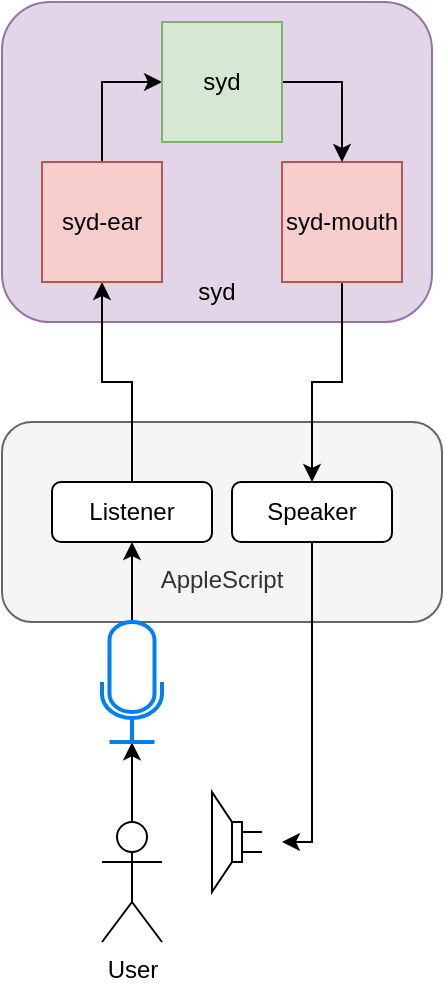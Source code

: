<mxfile version="12.9.12" type="device"><diagram id="Ht63LcuBiJfGTzZSE4en" name="Page-1"><mxGraphModel dx="736" dy="1612" grid="1" gridSize="10" guides="1" tooltips="1" connect="1" arrows="1" fold="1" page="1" pageScale="1" pageWidth="850" pageHeight="1100" math="0" shadow="0"><root><mxCell id="0"/><mxCell id="1" parent="0"/><mxCell id="9kHOKpgOOPEAS_3t-06y-22" value="&lt;br&gt;&lt;br&gt;&lt;br&gt;&lt;br&gt;&lt;br&gt;&lt;br&gt;&lt;br&gt;&lt;br&gt;&lt;br&gt;syd" style="rounded=1;whiteSpace=wrap;html=1;fillColor=#e1d5e7;strokeColor=#9673a6;" vertex="1" parent="1"><mxGeometry x="310" y="-50" width="215" height="160" as="geometry"/></mxCell><mxCell id="9kHOKpgOOPEAS_3t-06y-13" value="&lt;br&gt;&lt;br&gt;&lt;br&gt;&lt;br&gt;AppleScript" style="rounded=1;whiteSpace=wrap;html=1;fillColor=#f5f5f5;strokeColor=#666666;fontColor=#333333;" vertex="1" parent="1"><mxGeometry x="310" y="160" width="220" height="100" as="geometry"/></mxCell><mxCell id="9kHOKpgOOPEAS_3t-06y-6" value="" style="edgeStyle=orthogonalEdgeStyle;rounded=0;orthogonalLoop=1;jettySize=auto;html=1;entryX=0.5;entryY=1.003;entryDx=0;entryDy=0;entryPerimeter=0;exitX=0.5;exitY=0;exitDx=0;exitDy=0;exitPerimeter=0;" edge="1" parent="1" source="9kHOKpgOOPEAS_3t-06y-1" target="9kHOKpgOOPEAS_3t-06y-4"><mxGeometry relative="1" as="geometry"><mxPoint x="375" y="280" as="targetPoint"/></mxGeometry></mxCell><mxCell id="9kHOKpgOOPEAS_3t-06y-1" value="User" style="shape=umlActor;verticalLabelPosition=bottom;labelBackgroundColor=#ffffff;verticalAlign=top;html=1;outlineConnect=0;" vertex="1" parent="1"><mxGeometry x="360" y="360" width="30" height="60" as="geometry"/></mxCell><mxCell id="9kHOKpgOOPEAS_3t-06y-12" value="" style="edgeStyle=orthogonalEdgeStyle;rounded=0;orthogonalLoop=1;jettySize=auto;html=1;entryX=0.5;entryY=1;entryDx=0;entryDy=0;" edge="1" parent="1" source="9kHOKpgOOPEAS_3t-06y-4" target="9kHOKpgOOPEAS_3t-06y-10"><mxGeometry relative="1" as="geometry"><mxPoint x="375" y="180" as="targetPoint"/></mxGeometry></mxCell><mxCell id="9kHOKpgOOPEAS_3t-06y-4" value="" style="html=1;verticalLabelPosition=bottom;align=center;labelBackgroundColor=#ffffff;verticalAlign=top;strokeWidth=2;strokeColor=#0080F0;shadow=0;dashed=0;shape=mxgraph.ios7.icons.microphone;" vertex="1" parent="1"><mxGeometry x="360" y="260" width="30" height="60" as="geometry"/></mxCell><mxCell id="9kHOKpgOOPEAS_3t-06y-8" value="" style="pointerEvents=1;verticalLabelPosition=bottom;shadow=0;dashed=0;align=center;html=1;verticalAlign=top;shape=mxgraph.electrical.electro-mechanical.loudspeaker;rotation=-180;" vertex="1" parent="1"><mxGeometry x="415" y="345" width="25" height="50" as="geometry"/></mxCell><mxCell id="9kHOKpgOOPEAS_3t-06y-17" value="" style="edgeStyle=orthogonalEdgeStyle;rounded=0;orthogonalLoop=1;jettySize=auto;html=1;entryX=0.5;entryY=1;entryDx=0;entryDy=0;" edge="1" parent="1" source="9kHOKpgOOPEAS_3t-06y-10" target="9kHOKpgOOPEAS_3t-06y-24"><mxGeometry relative="1" as="geometry"><mxPoint x="375" y="110" as="targetPoint"/></mxGeometry></mxCell><mxCell id="9kHOKpgOOPEAS_3t-06y-10" value="Listener" style="rounded=1;whiteSpace=wrap;html=1;" vertex="1" parent="1"><mxGeometry x="335" y="190" width="80" height="30" as="geometry"/></mxCell><mxCell id="9kHOKpgOOPEAS_3t-06y-14" value="Speaker" style="rounded=1;whiteSpace=wrap;html=1;" vertex="1" parent="1"><mxGeometry x="425" y="190" width="80" height="30" as="geometry"/></mxCell><mxCell id="9kHOKpgOOPEAS_3t-06y-20" value="" style="edgeStyle=orthogonalEdgeStyle;rounded=0;orthogonalLoop=1;jettySize=auto;html=1;exitX=0.5;exitY=1;exitDx=0;exitDy=0;" edge="1" parent="1" source="9kHOKpgOOPEAS_3t-06y-25" target="9kHOKpgOOPEAS_3t-06y-14"><mxGeometry relative="1" as="geometry"><mxPoint x="465" y="110" as="sourcePoint"/></mxGeometry></mxCell><mxCell id="9kHOKpgOOPEAS_3t-06y-15" value="" style="edgeStyle=orthogonalEdgeStyle;rounded=0;orthogonalLoop=1;jettySize=auto;html=1;exitX=0.5;exitY=1;exitDx=0;exitDy=0;" edge="1" parent="1" source="9kHOKpgOOPEAS_3t-06y-14"><mxGeometry relative="1" as="geometry"><mxPoint x="532.17" y="320" as="sourcePoint"/><mxPoint x="450" y="370" as="targetPoint"/><Array as="points"><mxPoint x="465" y="370"/></Array></mxGeometry></mxCell><mxCell id="9kHOKpgOOPEAS_3t-06y-28" value="" style="edgeStyle=orthogonalEdgeStyle;rounded=0;orthogonalLoop=1;jettySize=auto;html=1;entryX=0;entryY=0.5;entryDx=0;entryDy=0;" edge="1" parent="1" source="9kHOKpgOOPEAS_3t-06y-24" target="9kHOKpgOOPEAS_3t-06y-26"><mxGeometry relative="1" as="geometry"><mxPoint x="360" y="-50" as="targetPoint"/></mxGeometry></mxCell><mxCell id="9kHOKpgOOPEAS_3t-06y-24" value="syd-ear" style="whiteSpace=wrap;html=1;aspect=fixed;fillColor=#f8cecc;strokeColor=#b85450;" vertex="1" parent="1"><mxGeometry x="330" y="30" width="60" height="60" as="geometry"/></mxCell><mxCell id="9kHOKpgOOPEAS_3t-06y-25" value="syd-mouth" style="whiteSpace=wrap;html=1;aspect=fixed;fillColor=#f8cecc;strokeColor=#b85450;" vertex="1" parent="1"><mxGeometry x="450" y="30" width="60" height="60" as="geometry"/></mxCell><mxCell id="9kHOKpgOOPEAS_3t-06y-30" value="" style="edgeStyle=orthogonalEdgeStyle;rounded=0;orthogonalLoop=1;jettySize=auto;html=1;entryX=0.5;entryY=0;entryDx=0;entryDy=0;exitX=1;exitY=0.5;exitDx=0;exitDy=0;" edge="1" parent="1" source="9kHOKpgOOPEAS_3t-06y-26" target="9kHOKpgOOPEAS_3t-06y-25"><mxGeometry relative="1" as="geometry"><mxPoint x="530" y="-10" as="targetPoint"/></mxGeometry></mxCell><mxCell id="9kHOKpgOOPEAS_3t-06y-26" value="syd" style="whiteSpace=wrap;html=1;aspect=fixed;fillColor=#d5e8d4;strokeColor=#82b366;" vertex="1" parent="1"><mxGeometry x="390" y="-40" width="60" height="60" as="geometry"/></mxCell></root></mxGraphModel></diagram></mxfile>